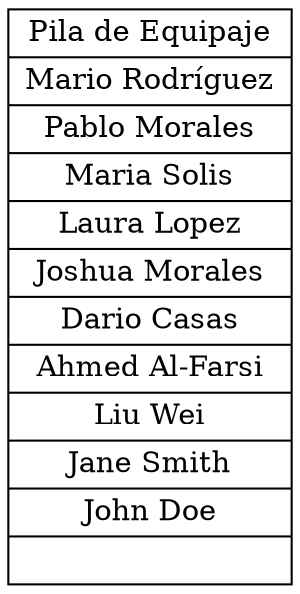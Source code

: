 digraph PilaEquipaje {
    node [shape=record];
    pila [label="{Pila de Equipaje | <P33479810> Mario Rodríguez | <P84552016> Pablo Morales | <P34875201> Maria Solis | <P17829844> Laura Lopez | <P65842016> Joshua Morales | <P34567891> Dario Casas | <P34567890> Ahmed Al-Farsi | <P23456789> Liu Wei | <P98765432> Jane Smith | <P12345678> John Doe | }"];
}
